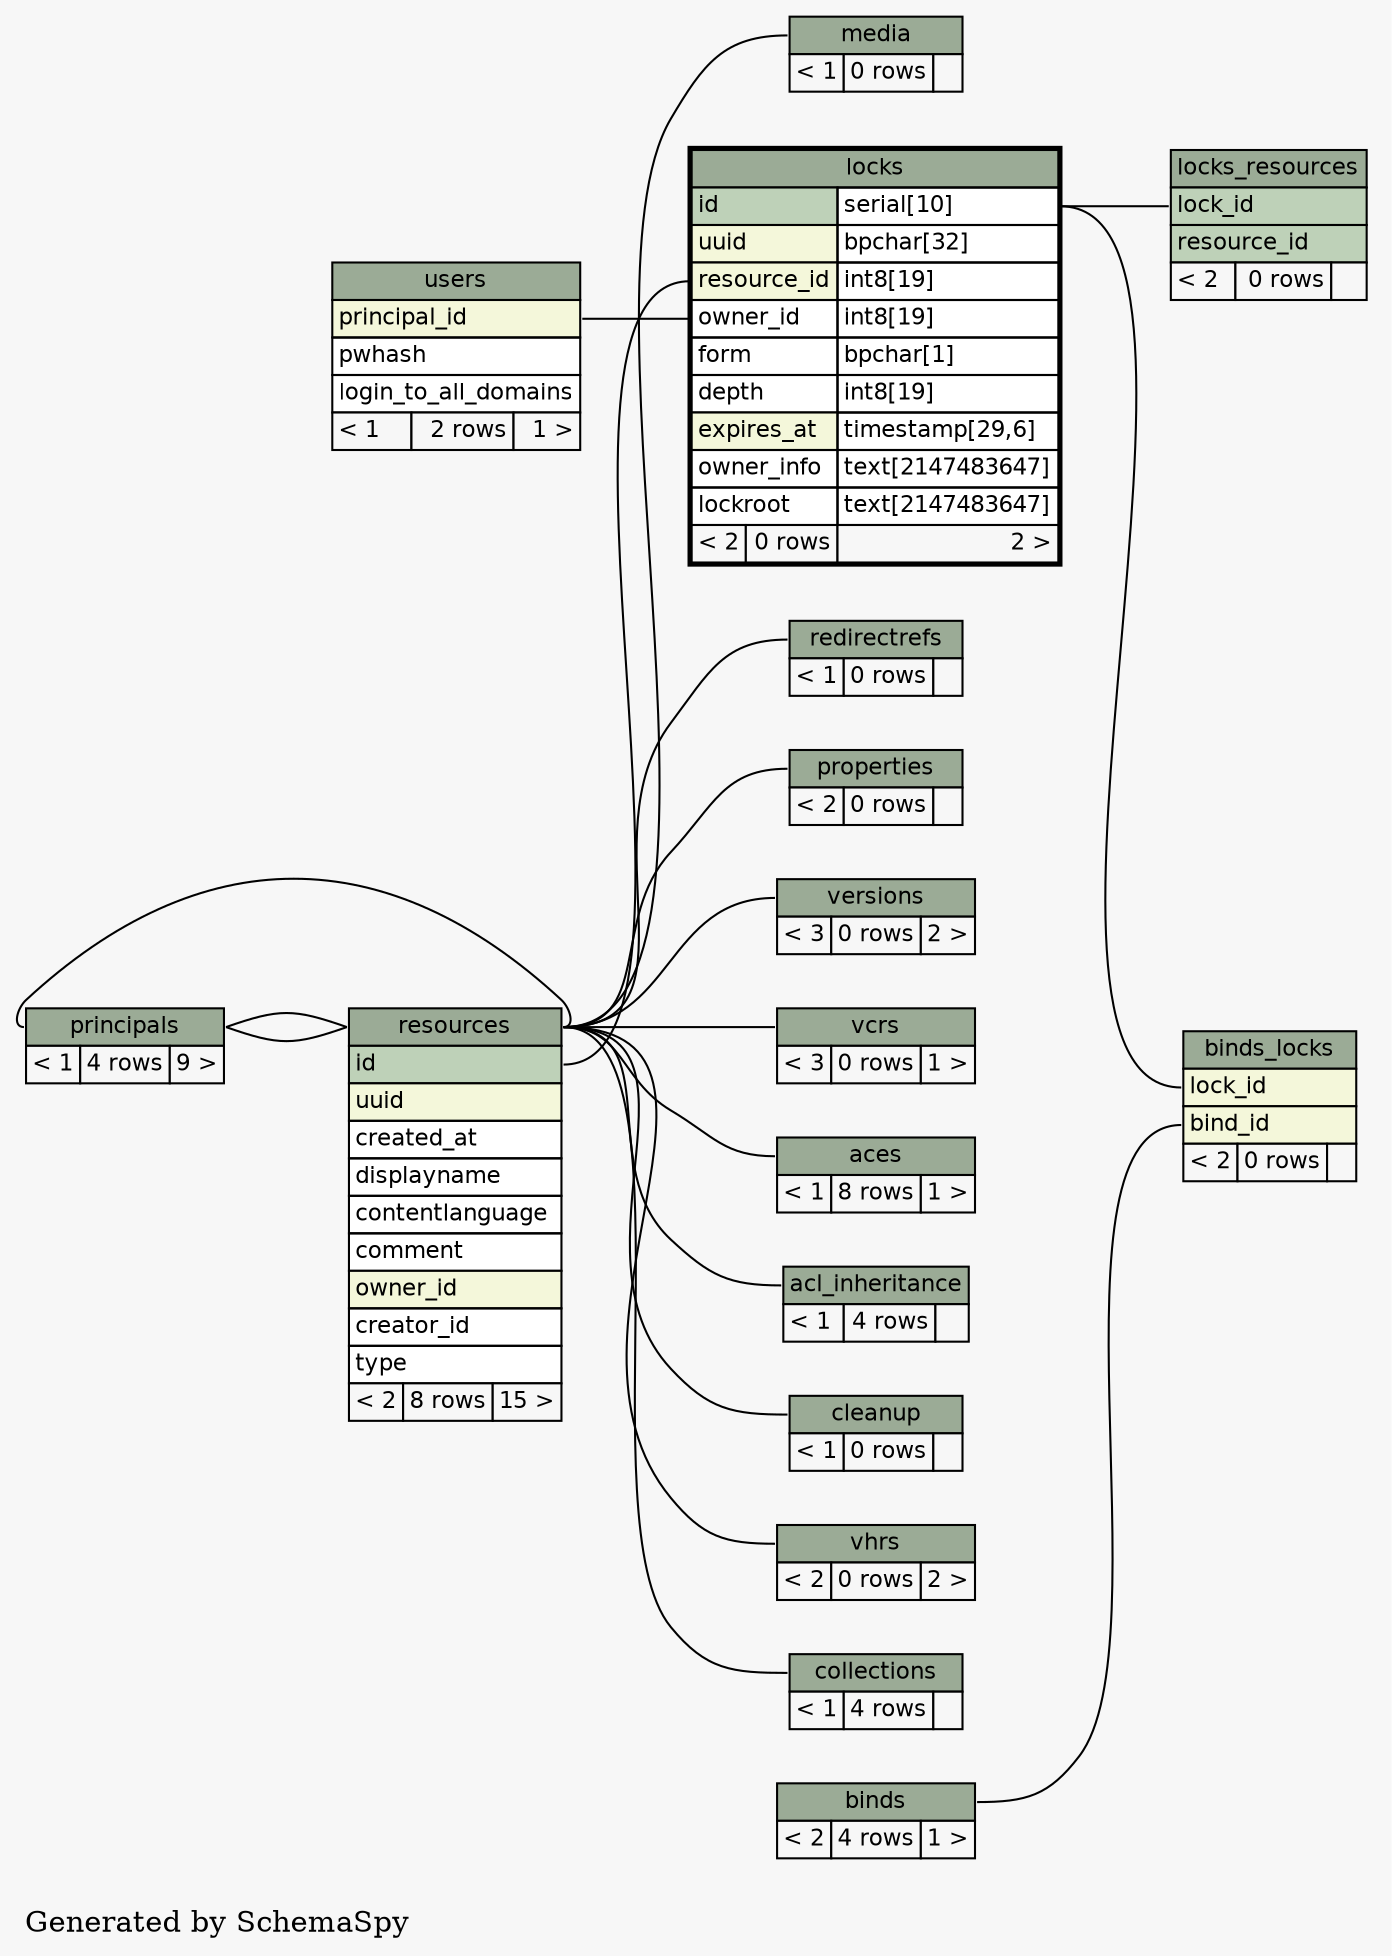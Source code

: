 // dot 2.20.2 on Linux 2.6.28-1-amd64
digraph "twoDegreesRelationshipsGraph" {
  graph [
    rankdir="RL"
    bgcolor="#f7f7f7"
    label="\nGenerated by SchemaSpy"
    labeljust="l"
  ];
  node [
    fontname="Helvetica"
    fontsize="11"
    shape="plaintext"
  ];
  edge [
    arrowsize="0.8"
  ];
  "aces":"aces.heading":w -> "resources":"resources.heading":e [arrowtail=crowtee arrowhead=none];
  "acl_inheritance":"acl_inheritance.heading":w -> "resources":"resources.heading":e [arrowtail=tee arrowhead=none];
  "binds_locks":"bind_id":w -> "binds":"binds.heading":e [arrowtail=crowtee arrowhead=none];
  "binds_locks":"lock_id":w -> "locks":"id.type":e [arrowtail=crowtee arrowhead=none];
  "cleanup":"cleanup.heading":w -> "resources":"resources.heading":e [arrowtail=crowtee arrowhead=none];
  "collections":"collections.heading":w -> "resources":"resources.heading":e [arrowtail=tee arrowhead=none];
  "locks":"owner_id":w -> "users":"principal_id":e [arrowtail=crowtee arrowhead=none];
  "locks":"resource_id":w -> "resources":"id":e [arrowtail=crowtee arrowhead=none];
  "locks_resources":"lock_id":w -> "locks":"id.type":e [arrowtail=crowtee arrowhead=none];
  "media":"media.heading":w -> "resources":"resources.heading":e [arrowtail=crowtee arrowhead=none];
  "principals":"principals.heading":w -> "resources":"resources.heading":e [arrowtail=tee arrowhead=none];
  "properties":"properties.heading":w -> "resources":"resources.heading":e [arrowtail=crowtee arrowhead=none];
  "redirectrefs":"redirectrefs.heading":w -> "resources":"resources.heading":e [arrowtail=tee arrowhead=none];
  "resources":"resources.heading":w -> "principals":"principals.heading":e [arrowtail=crowtee arrowhead=none];
  "resources":"resources.heading":w -> "principals":"principals.heading":e [arrowtail=crowtee arrowhead=none];
  "vcrs":"vcrs.heading":w -> "resources":"resources.heading":e [arrowtail=tee arrowhead=none];
  "versions":"versions.heading":w -> "resources":"resources.heading":e [arrowtail=tee arrowhead=none];
  "vhrs":"vhrs.heading":w -> "resources":"resources.heading":e [arrowtail=tee arrowhead=none];
  "aces" [
    label=<
    <TABLE BORDER="0" CELLBORDER="1" CELLSPACING="0" BGCOLOR="#ffffff">
      <TR><TD PORT="aces.heading" COLSPAN="3" BGCOLOR="#9bab96" ALIGN="CENTER">aces</TD></TR>
      <TR><TD ALIGN="LEFT" BGCOLOR="#f7f7f7">&lt; 1</TD><TD ALIGN="RIGHT" BGCOLOR="#f7f7f7">8 rows</TD><TD ALIGN="RIGHT" BGCOLOR="#f7f7f7">1 &gt;</TD></TR>
    </TABLE>>
    URL="aces.html#graph"
    tooltip="aces"
  ];
  "acl_inheritance" [
    label=<
    <TABLE BORDER="0" CELLBORDER="1" CELLSPACING="0" BGCOLOR="#ffffff">
      <TR><TD PORT="acl_inheritance.heading" COLSPAN="3" BGCOLOR="#9bab96" ALIGN="CENTER">acl_inheritance</TD></TR>
      <TR><TD ALIGN="LEFT" BGCOLOR="#f7f7f7">&lt; 1</TD><TD ALIGN="RIGHT" BGCOLOR="#f7f7f7">4 rows</TD><TD ALIGN="RIGHT" BGCOLOR="#f7f7f7">  </TD></TR>
    </TABLE>>
    URL="acl_inheritance.html#graph"
    tooltip="acl_inheritance"
  ];
  "binds" [
    label=<
    <TABLE BORDER="0" CELLBORDER="1" CELLSPACING="0" BGCOLOR="#ffffff">
      <TR><TD PORT="binds.heading" COLSPAN="3" BGCOLOR="#9bab96" ALIGN="CENTER">binds</TD></TR>
      <TR><TD ALIGN="LEFT" BGCOLOR="#f7f7f7">&lt; 2</TD><TD ALIGN="RIGHT" BGCOLOR="#f7f7f7">4 rows</TD><TD ALIGN="RIGHT" BGCOLOR="#f7f7f7">1 &gt;</TD></TR>
    </TABLE>>
    URL="binds.html#graph"
    tooltip="binds"
  ];
  "binds_locks" [
    label=<
    <TABLE BORDER="0" CELLBORDER="1" CELLSPACING="0" BGCOLOR="#ffffff">
      <TR><TD PORT="binds_locks.heading" COLSPAN="3" BGCOLOR="#9bab96" ALIGN="CENTER">binds_locks</TD></TR>
      <TR><TD PORT="lock_id" COLSPAN="3" BGCOLOR="#f4f7da" ALIGN="LEFT">lock_id</TD></TR>
      <TR><TD PORT="bind_id" COLSPAN="3" BGCOLOR="#f4f7da" ALIGN="LEFT">bind_id</TD></TR>
      <TR><TD ALIGN="LEFT" BGCOLOR="#f7f7f7">&lt; 2</TD><TD ALIGN="RIGHT" BGCOLOR="#f7f7f7">0 rows</TD><TD ALIGN="RIGHT" BGCOLOR="#f7f7f7">  </TD></TR>
    </TABLE>>
    URL="binds_locks.html#graph"
    tooltip="binds_locks"
  ];
  "cleanup" [
    label=<
    <TABLE BORDER="0" CELLBORDER="1" CELLSPACING="0" BGCOLOR="#ffffff">
      <TR><TD PORT="cleanup.heading" COLSPAN="3" BGCOLOR="#9bab96" ALIGN="CENTER">cleanup</TD></TR>
      <TR><TD ALIGN="LEFT" BGCOLOR="#f7f7f7">&lt; 1</TD><TD ALIGN="RIGHT" BGCOLOR="#f7f7f7">0 rows</TD><TD ALIGN="RIGHT" BGCOLOR="#f7f7f7">  </TD></TR>
    </TABLE>>
    URL="cleanup.html#graph"
    tooltip="cleanup"
  ];
  "collections" [
    label=<
    <TABLE BORDER="0" CELLBORDER="1" CELLSPACING="0" BGCOLOR="#ffffff">
      <TR><TD PORT="collections.heading" COLSPAN="3" BGCOLOR="#9bab96" ALIGN="CENTER">collections</TD></TR>
      <TR><TD ALIGN="LEFT" BGCOLOR="#f7f7f7">&lt; 1</TD><TD ALIGN="RIGHT" BGCOLOR="#f7f7f7">4 rows</TD><TD ALIGN="RIGHT" BGCOLOR="#f7f7f7">  </TD></TR>
    </TABLE>>
    URL="collections.html#graph"
    tooltip="collections"
  ];
  "locks" [
    label=<
    <TABLE BORDER="2" CELLBORDER="1" CELLSPACING="0" BGCOLOR="#ffffff">
      <TR><TD PORT="locks.heading" COLSPAN="3" BGCOLOR="#9bab96" ALIGN="CENTER">locks</TD></TR>
      <TR><TD PORT="id" COLSPAN="2" BGCOLOR="#bed1b8" ALIGN="LEFT">id</TD><TD PORT="id.type" ALIGN="LEFT">serial[10]</TD></TR>
      <TR><TD PORT="uuid" COLSPAN="2" BGCOLOR="#f4f7da" ALIGN="LEFT">uuid</TD><TD PORT="uuid.type" ALIGN="LEFT">bpchar[32]</TD></TR>
      <TR><TD PORT="resource_id" COLSPAN="2" BGCOLOR="#f4f7da" ALIGN="LEFT">resource_id</TD><TD PORT="resource_id.type" ALIGN="LEFT">int8[19]</TD></TR>
      <TR><TD PORT="owner_id" COLSPAN="2" ALIGN="LEFT">owner_id</TD><TD PORT="owner_id.type" ALIGN="LEFT">int8[19]</TD></TR>
      <TR><TD PORT="form" COLSPAN="2" ALIGN="LEFT">form</TD><TD PORT="form.type" ALIGN="LEFT">bpchar[1]</TD></TR>
      <TR><TD PORT="depth" COLSPAN="2" ALIGN="LEFT">depth</TD><TD PORT="depth.type" ALIGN="LEFT">int8[19]</TD></TR>
      <TR><TD PORT="expires_at" COLSPAN="2" BGCOLOR="#f4f7da" ALIGN="LEFT">expires_at</TD><TD PORT="expires_at.type" ALIGN="LEFT">timestamp[29,6]</TD></TR>
      <TR><TD PORT="owner_info" COLSPAN="2" ALIGN="LEFT">owner_info</TD><TD PORT="owner_info.type" ALIGN="LEFT">text[2147483647]</TD></TR>
      <TR><TD PORT="lockroot" COLSPAN="2" ALIGN="LEFT">lockroot</TD><TD PORT="lockroot.type" ALIGN="LEFT">text[2147483647]</TD></TR>
      <TR><TD ALIGN="LEFT" BGCOLOR="#f7f7f7">&lt; 2</TD><TD ALIGN="RIGHT" BGCOLOR="#f7f7f7">0 rows</TD><TD ALIGN="RIGHT" BGCOLOR="#f7f7f7">2 &gt;</TD></TR>
    </TABLE>>
    URL="locks.html#"
    tooltip="locks"
  ];
  "locks_resources" [
    label=<
    <TABLE BORDER="0" CELLBORDER="1" CELLSPACING="0" BGCOLOR="#ffffff">
      <TR><TD PORT="locks_resources.heading" COLSPAN="3" BGCOLOR="#9bab96" ALIGN="CENTER">locks_resources</TD></TR>
      <TR><TD PORT="lock_id" COLSPAN="3" BGCOLOR="#bed1b8" ALIGN="LEFT">lock_id</TD></TR>
      <TR><TD PORT="resource_id" COLSPAN="3" BGCOLOR="#bed1b8" ALIGN="LEFT">resource_id</TD></TR>
      <TR><TD ALIGN="LEFT" BGCOLOR="#f7f7f7">&lt; 2</TD><TD ALIGN="RIGHT" BGCOLOR="#f7f7f7">0 rows</TD><TD ALIGN="RIGHT" BGCOLOR="#f7f7f7">  </TD></TR>
    </TABLE>>
    URL="locks_resources.html#graph"
    tooltip="locks_resources"
  ];
  "media" [
    label=<
    <TABLE BORDER="0" CELLBORDER="1" CELLSPACING="0" BGCOLOR="#ffffff">
      <TR><TD PORT="media.heading" COLSPAN="3" BGCOLOR="#9bab96" ALIGN="CENTER">media</TD></TR>
      <TR><TD ALIGN="LEFT" BGCOLOR="#f7f7f7">&lt; 1</TD><TD ALIGN="RIGHT" BGCOLOR="#f7f7f7">0 rows</TD><TD ALIGN="RIGHT" BGCOLOR="#f7f7f7">  </TD></TR>
    </TABLE>>
    URL="media.html#graph"
    tooltip="media"
  ];
  "principals" [
    label=<
    <TABLE BORDER="0" CELLBORDER="1" CELLSPACING="0" BGCOLOR="#ffffff">
      <TR><TD PORT="principals.heading" COLSPAN="3" BGCOLOR="#9bab96" ALIGN="CENTER">principals</TD></TR>
      <TR><TD ALIGN="LEFT" BGCOLOR="#f7f7f7">&lt; 1</TD><TD ALIGN="RIGHT" BGCOLOR="#f7f7f7">4 rows</TD><TD ALIGN="RIGHT" BGCOLOR="#f7f7f7">9 &gt;</TD></TR>
    </TABLE>>
    URL="principals.html#graph"
    tooltip="principals"
  ];
  "properties" [
    label=<
    <TABLE BORDER="0" CELLBORDER="1" CELLSPACING="0" BGCOLOR="#ffffff">
      <TR><TD PORT="properties.heading" COLSPAN="3" BGCOLOR="#9bab96" ALIGN="CENTER">properties</TD></TR>
      <TR><TD ALIGN="LEFT" BGCOLOR="#f7f7f7">&lt; 2</TD><TD ALIGN="RIGHT" BGCOLOR="#f7f7f7">0 rows</TD><TD ALIGN="RIGHT" BGCOLOR="#f7f7f7">  </TD></TR>
    </TABLE>>
    URL="properties.html#graph"
    tooltip="properties"
  ];
  "redirectrefs" [
    label=<
    <TABLE BORDER="0" CELLBORDER="1" CELLSPACING="0" BGCOLOR="#ffffff">
      <TR><TD PORT="redirectrefs.heading" COLSPAN="3" BGCOLOR="#9bab96" ALIGN="CENTER">redirectrefs</TD></TR>
      <TR><TD ALIGN="LEFT" BGCOLOR="#f7f7f7">&lt; 1</TD><TD ALIGN="RIGHT" BGCOLOR="#f7f7f7">0 rows</TD><TD ALIGN="RIGHT" BGCOLOR="#f7f7f7">  </TD></TR>
    </TABLE>>
    URL="redirectrefs.html#graph"
    tooltip="redirectrefs"
  ];
  "resources" [
    label=<
    <TABLE BORDER="0" CELLBORDER="1" CELLSPACING="0" BGCOLOR="#ffffff">
      <TR><TD PORT="resources.heading" COLSPAN="3" BGCOLOR="#9bab96" ALIGN="CENTER">resources</TD></TR>
      <TR><TD PORT="id" COLSPAN="3" BGCOLOR="#bed1b8" ALIGN="LEFT">id</TD></TR>
      <TR><TD PORT="uuid" COLSPAN="3" BGCOLOR="#f4f7da" ALIGN="LEFT">uuid</TD></TR>
      <TR><TD PORT="created_at" COLSPAN="3" ALIGN="LEFT">created_at</TD></TR>
      <TR><TD PORT="displayname" COLSPAN="3" ALIGN="LEFT">displayname</TD></TR>
      <TR><TD PORT="contentlanguage" COLSPAN="3" ALIGN="LEFT">contentlanguage</TD></TR>
      <TR><TD PORT="comment" COLSPAN="3" ALIGN="LEFT">comment</TD></TR>
      <TR><TD PORT="owner_id" COLSPAN="3" BGCOLOR="#f4f7da" ALIGN="LEFT">owner_id</TD></TR>
      <TR><TD PORT="creator_id" COLSPAN="3" ALIGN="LEFT">creator_id</TD></TR>
      <TR><TD PORT="type" COLSPAN="3" ALIGN="LEFT">type</TD></TR>
      <TR><TD ALIGN="LEFT" BGCOLOR="#f7f7f7">&lt; 2</TD><TD ALIGN="RIGHT" BGCOLOR="#f7f7f7">8 rows</TD><TD ALIGN="RIGHT" BGCOLOR="#f7f7f7">15 &gt;</TD></TR>
    </TABLE>>
    URL="resources.html#graph"
    tooltip="resources"
  ];
  "users" [
    label=<
    <TABLE BORDER="0" CELLBORDER="1" CELLSPACING="0" BGCOLOR="#ffffff">
      <TR><TD PORT="users.heading" COLSPAN="3" BGCOLOR="#9bab96" ALIGN="CENTER">users</TD></TR>
      <TR><TD PORT="principal_id" COLSPAN="3" BGCOLOR="#f4f7da" ALIGN="LEFT">principal_id</TD></TR>
      <TR><TD PORT="pwhash" COLSPAN="3" ALIGN="LEFT">pwhash</TD></TR>
      <TR><TD PORT="login_to_all_domains" COLSPAN="3" ALIGN="LEFT">login_to_all_domains</TD></TR>
      <TR><TD ALIGN="LEFT" BGCOLOR="#f7f7f7">&lt; 1</TD><TD ALIGN="RIGHT" BGCOLOR="#f7f7f7">2 rows</TD><TD ALIGN="RIGHT" BGCOLOR="#f7f7f7">1 &gt;</TD></TR>
    </TABLE>>
    URL="users.html#graph"
    tooltip="users"
  ];
  "vcrs" [
    label=<
    <TABLE BORDER="0" CELLBORDER="1" CELLSPACING="0" BGCOLOR="#ffffff">
      <TR><TD PORT="vcrs.heading" COLSPAN="3" BGCOLOR="#9bab96" ALIGN="CENTER">vcrs</TD></TR>
      <TR><TD ALIGN="LEFT" BGCOLOR="#f7f7f7">&lt; 3</TD><TD ALIGN="RIGHT" BGCOLOR="#f7f7f7">0 rows</TD><TD ALIGN="RIGHT" BGCOLOR="#f7f7f7">1 &gt;</TD></TR>
    </TABLE>>
    URL="vcrs.html#graph"
    tooltip="vcrs"
  ];
  "versions" [
    label=<
    <TABLE BORDER="0" CELLBORDER="1" CELLSPACING="0" BGCOLOR="#ffffff">
      <TR><TD PORT="versions.heading" COLSPAN="3" BGCOLOR="#9bab96" ALIGN="CENTER">versions</TD></TR>
      <TR><TD ALIGN="LEFT" BGCOLOR="#f7f7f7">&lt; 3</TD><TD ALIGN="RIGHT" BGCOLOR="#f7f7f7">0 rows</TD><TD ALIGN="RIGHT" BGCOLOR="#f7f7f7">2 &gt;</TD></TR>
    </TABLE>>
    URL="versions.html#graph"
    tooltip="versions"
  ];
  "vhrs" [
    label=<
    <TABLE BORDER="0" CELLBORDER="1" CELLSPACING="0" BGCOLOR="#ffffff">
      <TR><TD PORT="vhrs.heading" COLSPAN="3" BGCOLOR="#9bab96" ALIGN="CENTER">vhrs</TD></TR>
      <TR><TD ALIGN="LEFT" BGCOLOR="#f7f7f7">&lt; 2</TD><TD ALIGN="RIGHT" BGCOLOR="#f7f7f7">0 rows</TD><TD ALIGN="RIGHT" BGCOLOR="#f7f7f7">2 &gt;</TD></TR>
    </TABLE>>
    URL="vhrs.html#graph"
    tooltip="vhrs"
  ];
}
